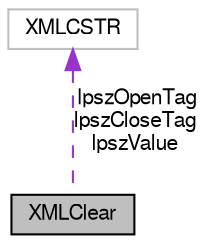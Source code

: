 digraph "XMLClear"
{
  bgcolor="transparent";
  edge [fontname="FreeSans",fontsize="10",labelfontname="FreeSans",labelfontsize="10"];
  node [fontname="FreeSans",fontsize="10",shape=record];
  Node1 [label="XMLClear",height=0.2,width=0.4,color="black", fillcolor="grey75", style="filled", fontcolor="black"];
  Node2 -> Node1 [dir="back",color="darkorchid3",fontsize="10",style="dashed",label=" lpszOpenTag\nlpszCloseTag\nlpszValue" ,fontname="FreeSans"];
  Node2 [label="XMLCSTR",height=0.2,width=0.4,color="grey75"];
}
